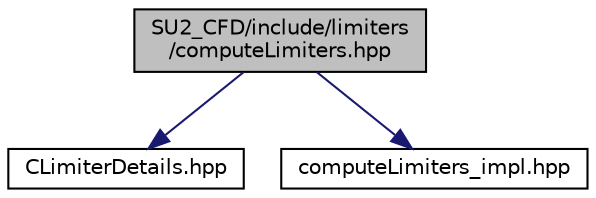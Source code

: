 digraph "SU2_CFD/include/limiters/computeLimiters.hpp"
{
 // LATEX_PDF_SIZE
  edge [fontname="Helvetica",fontsize="10",labelfontname="Helvetica",labelfontsize="10"];
  node [fontname="Helvetica",fontsize="10",shape=record];
  Node1 [label="SU2_CFD/include/limiters\l/computeLimiters.hpp",height=0.2,width=0.4,color="black", fillcolor="grey75", style="filled", fontcolor="black",tooltip="Compute limiters wrapper function."];
  Node1 -> Node2 [color="midnightblue",fontsize="10",style="solid",fontname="Helvetica"];
  Node2 [label="CLimiterDetails.hpp",height=0.2,width=0.4,color="black", fillcolor="white", style="filled",URL="$CLimiterDetails_8hpp.html",tooltip="A class template that allows defining limiters via specialization of particular details."];
  Node1 -> Node3 [color="midnightblue",fontsize="10",style="solid",fontname="Helvetica"];
  Node3 [label="computeLimiters_impl.hpp",height=0.2,width=0.4,color="black", fillcolor="white", style="filled",URL="$computeLimiters__impl_8hpp.html",tooltip="Generic computation of limiters."];
}

